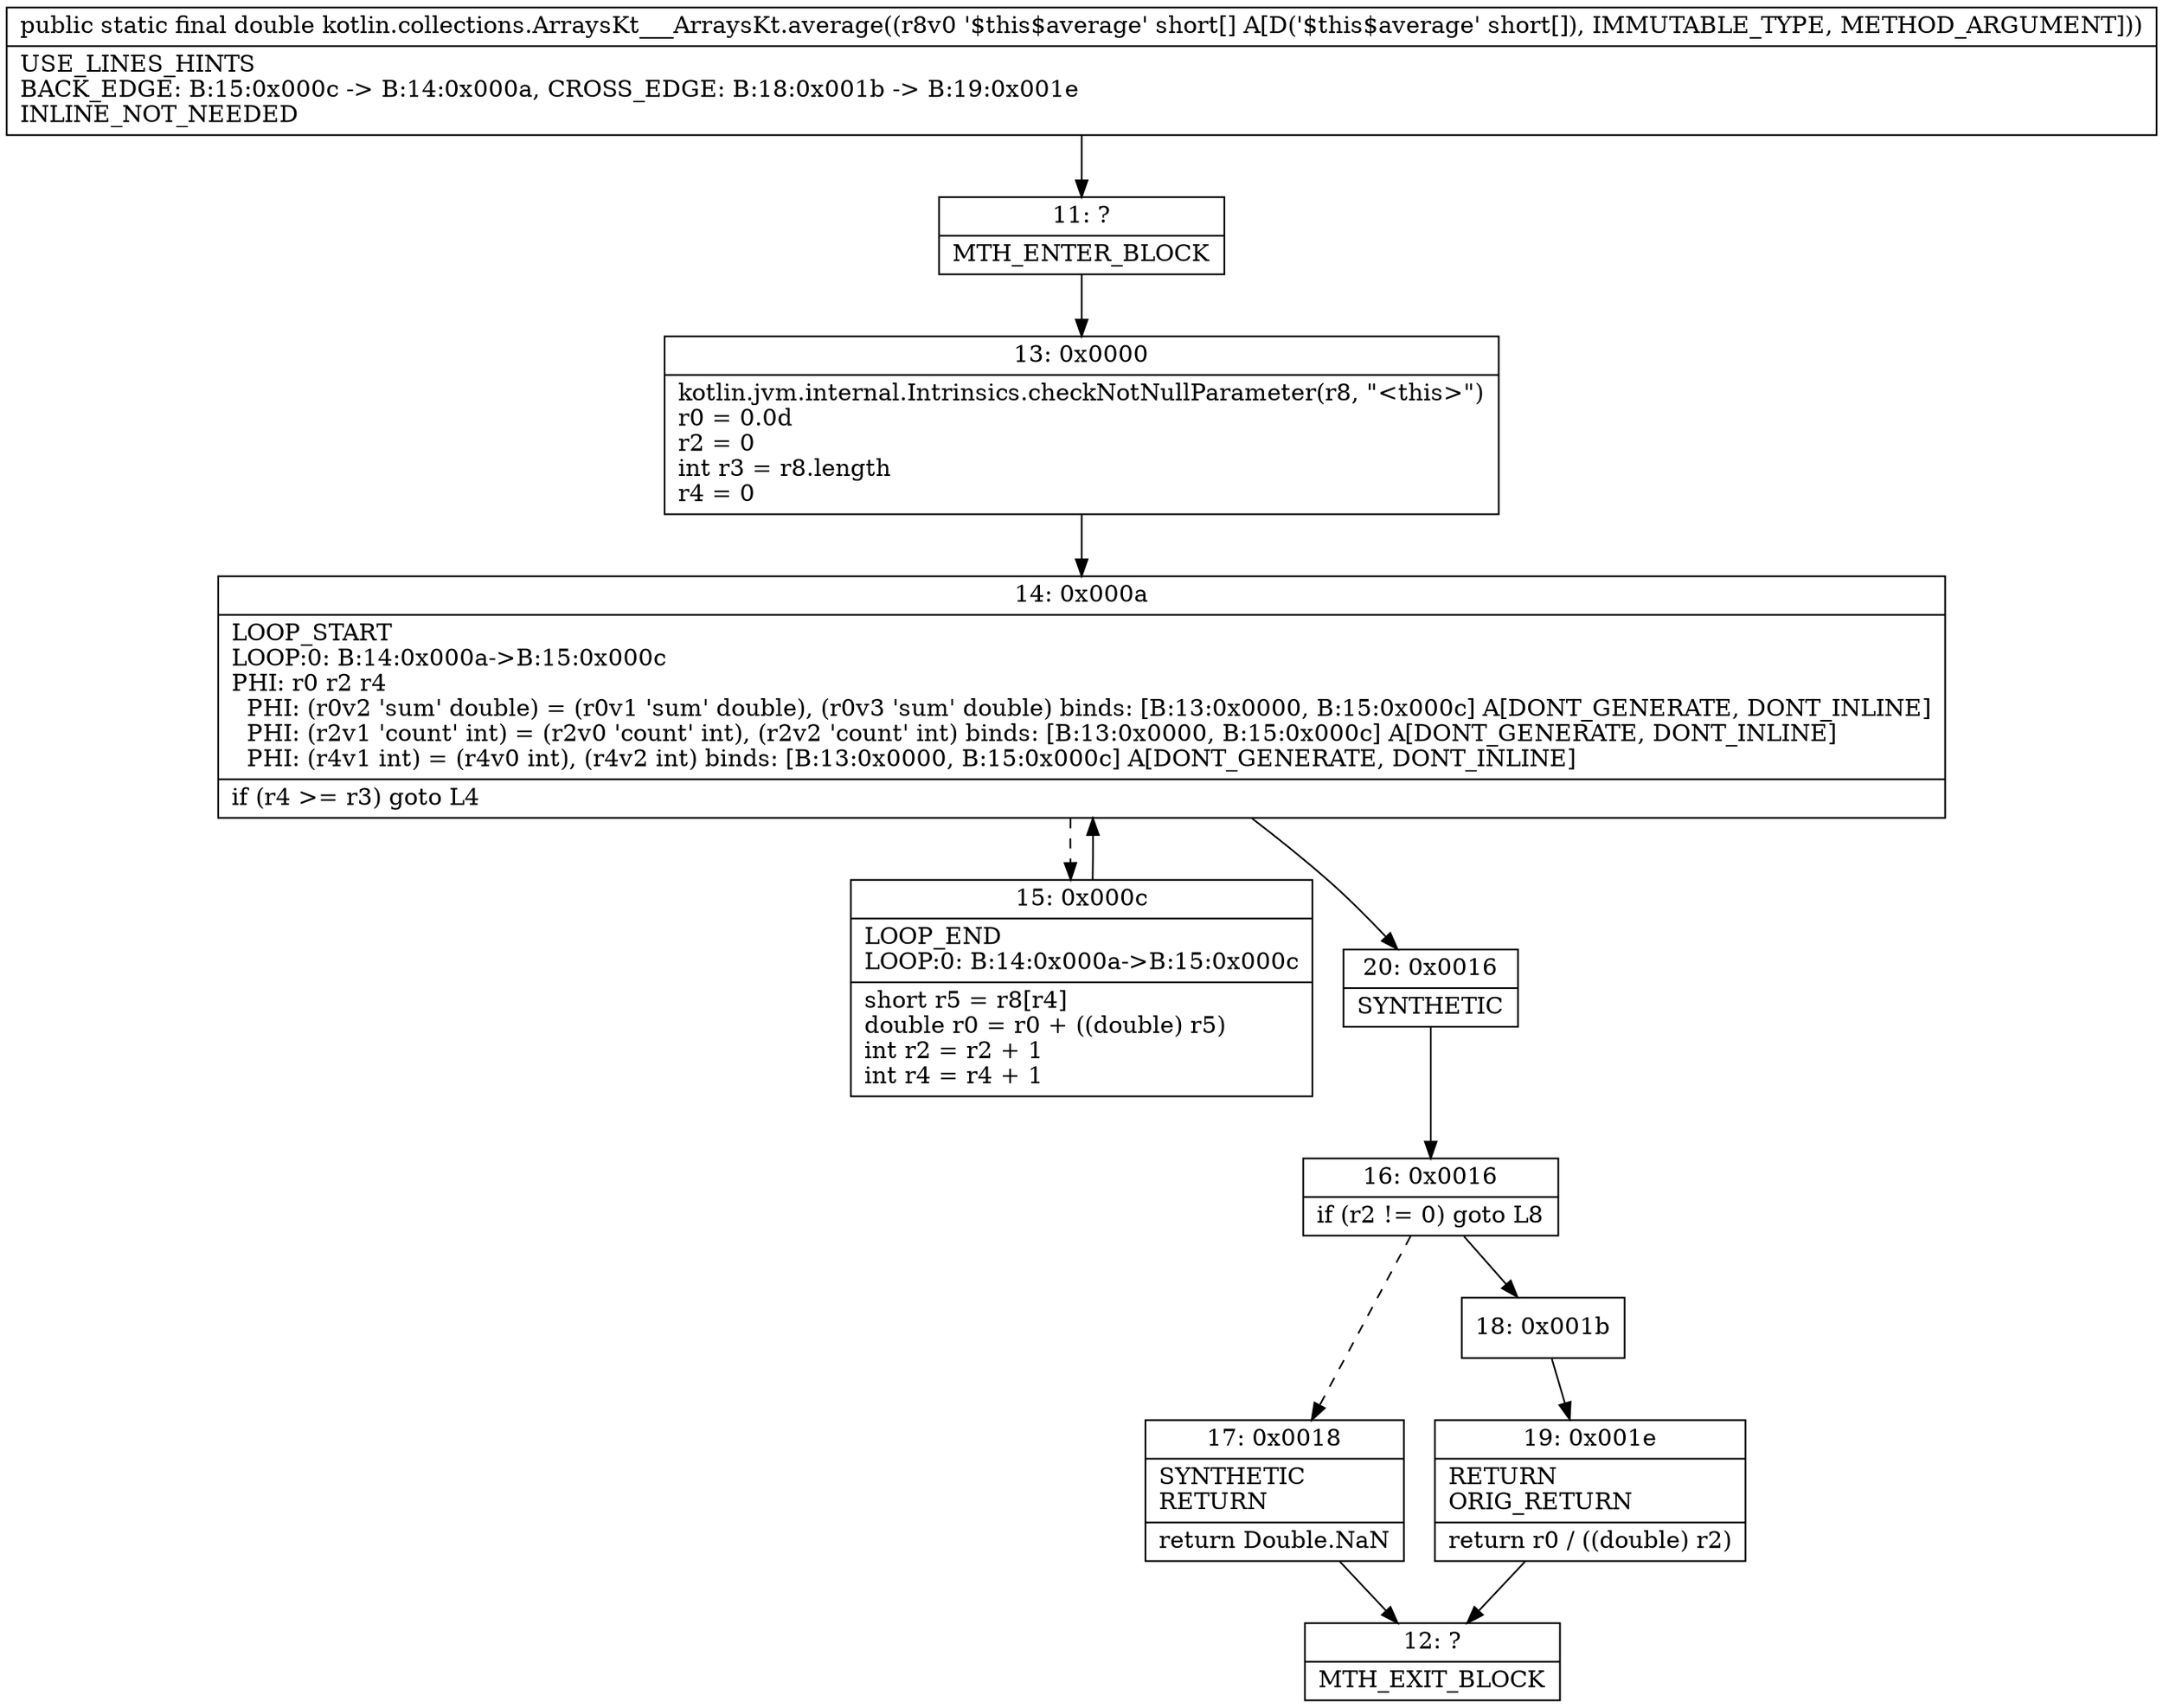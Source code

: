 digraph "CFG forkotlin.collections.ArraysKt___ArraysKt.average([S)D" {
Node_11 [shape=record,label="{11\:\ ?|MTH_ENTER_BLOCK\l}"];
Node_13 [shape=record,label="{13\:\ 0x0000|kotlin.jvm.internal.Intrinsics.checkNotNullParameter(r8, \"\<this\>\")\lr0 = 0.0d\lr2 = 0\lint r3 = r8.length\lr4 = 0\l}"];
Node_14 [shape=record,label="{14\:\ 0x000a|LOOP_START\lLOOP:0: B:14:0x000a\-\>B:15:0x000c\lPHI: r0 r2 r4 \l  PHI: (r0v2 'sum' double) = (r0v1 'sum' double), (r0v3 'sum' double) binds: [B:13:0x0000, B:15:0x000c] A[DONT_GENERATE, DONT_INLINE]\l  PHI: (r2v1 'count' int) = (r2v0 'count' int), (r2v2 'count' int) binds: [B:13:0x0000, B:15:0x000c] A[DONT_GENERATE, DONT_INLINE]\l  PHI: (r4v1 int) = (r4v0 int), (r4v2 int) binds: [B:13:0x0000, B:15:0x000c] A[DONT_GENERATE, DONT_INLINE]\l|if (r4 \>= r3) goto L4\l}"];
Node_15 [shape=record,label="{15\:\ 0x000c|LOOP_END\lLOOP:0: B:14:0x000a\-\>B:15:0x000c\l|short r5 = r8[r4]\ldouble r0 = r0 + ((double) r5)\lint r2 = r2 + 1\lint r4 = r4 + 1\l}"];
Node_20 [shape=record,label="{20\:\ 0x0016|SYNTHETIC\l}"];
Node_16 [shape=record,label="{16\:\ 0x0016|if (r2 != 0) goto L8\l}"];
Node_17 [shape=record,label="{17\:\ 0x0018|SYNTHETIC\lRETURN\l|return Double.NaN\l}"];
Node_12 [shape=record,label="{12\:\ ?|MTH_EXIT_BLOCK\l}"];
Node_18 [shape=record,label="{18\:\ 0x001b}"];
Node_19 [shape=record,label="{19\:\ 0x001e|RETURN\lORIG_RETURN\l|return r0 \/ ((double) r2)\l}"];
MethodNode[shape=record,label="{public static final double kotlin.collections.ArraysKt___ArraysKt.average((r8v0 '$this$average' short[] A[D('$this$average' short[]), IMMUTABLE_TYPE, METHOD_ARGUMENT]))  | USE_LINES_HINTS\lBACK_EDGE: B:15:0x000c \-\> B:14:0x000a, CROSS_EDGE: B:18:0x001b \-\> B:19:0x001e\lINLINE_NOT_NEEDED\l}"];
MethodNode -> Node_11;Node_11 -> Node_13;
Node_13 -> Node_14;
Node_14 -> Node_15[style=dashed];
Node_14 -> Node_20;
Node_15 -> Node_14;
Node_20 -> Node_16;
Node_16 -> Node_17[style=dashed];
Node_16 -> Node_18;
Node_17 -> Node_12;
Node_18 -> Node_19;
Node_19 -> Node_12;
}

